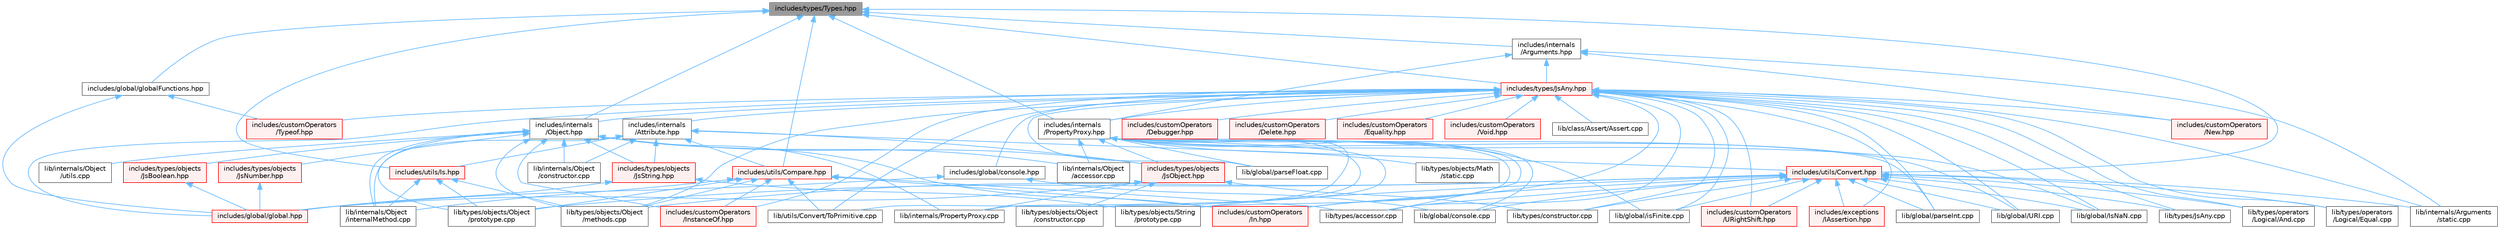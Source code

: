 digraph "includes/types/Types.hpp"
{
 // LATEX_PDF_SIZE
  bgcolor="transparent";
  edge [fontname=Helvetica,fontsize=10,labelfontname=Helvetica,labelfontsize=10];
  node [fontname=Helvetica,fontsize=10,shape=box,height=0.2,width=0.4];
  Node1 [id="Node000001",label="includes/types/Types.hpp",height=0.2,width=0.4,color="gray40", fillcolor="grey60", style="filled", fontcolor="black",tooltip=" "];
  Node1 -> Node2 [id="edge1_Node000001_Node000002",dir="back",color="steelblue1",style="solid",tooltip=" "];
  Node2 [id="Node000002",label="includes/global/globalFunctions.hpp",height=0.2,width=0.4,color="grey40", fillcolor="white", style="filled",URL="$globalFunctions_8hpp.html",tooltip=" "];
  Node2 -> Node3 [id="edge2_Node000002_Node000003",dir="back",color="steelblue1",style="solid",tooltip=" "];
  Node3 [id="Node000003",label="includes/customOperators\l/Typeof.hpp",height=0.2,width=0.4,color="red", fillcolor="#FFF0F0", style="filled",URL="$Typeof_8hpp.html",tooltip=" "];
  Node2 -> Node5 [id="edge3_Node000002_Node000005",dir="back",color="steelblue1",style="solid",tooltip=" "];
  Node5 [id="Node000005",label="includes/global/global.hpp",height=0.2,width=0.4,color="red", fillcolor="#FFF0F0", style="filled",URL="$global_8hpp.html",tooltip=" "];
  Node1 -> Node8 [id="edge4_Node000001_Node000008",dir="back",color="steelblue1",style="solid",tooltip=" "];
  Node8 [id="Node000008",label="includes/internals\l/Arguments.hpp",height=0.2,width=0.4,color="grey40", fillcolor="white", style="filled",URL="$Arguments_8hpp.html",tooltip=" "];
  Node8 -> Node9 [id="edge5_Node000008_Node000009",dir="back",color="steelblue1",style="solid",tooltip=" "];
  Node9 [id="Node000009",label="includes/customOperators\l/New.hpp",height=0.2,width=0.4,color="red", fillcolor="#FFF0F0", style="filled",URL="$New_8hpp.html",tooltip=" "];
  Node8 -> Node10 [id="edge6_Node000008_Node000010",dir="back",color="steelblue1",style="solid",tooltip=" "];
  Node10 [id="Node000010",label="includes/internals\l/PropertyProxy.hpp",height=0.2,width=0.4,color="grey40", fillcolor="white", style="filled",URL="$PropertyProxy_8hpp.html",tooltip=" "];
  Node10 -> Node11 [id="edge7_Node000010_Node000011",dir="back",color="steelblue1",style="solid",tooltip=" "];
  Node11 [id="Node000011",label="includes/types/objects\l/JsObject.hpp",height=0.2,width=0.4,color="red", fillcolor="#FFF0F0", style="filled",URL="$JsObject_8hpp.html",tooltip=" "];
  Node11 -> Node5 [id="edge8_Node000011_Node000005",dir="back",color="steelblue1",style="solid",tooltip=" "];
  Node11 -> Node33 [id="edge9_Node000011_Node000033",dir="back",color="steelblue1",style="solid",tooltip=" "];
  Node33 [id="Node000033",label="lib/internals/PropertyProxy.cpp",height=0.2,width=0.4,color="grey40", fillcolor="white", style="filled",URL="$PropertyProxy_8cpp.html",tooltip=" "];
  Node11 -> Node34 [id="edge10_Node000011_Node000034",dir="back",color="steelblue1",style="solid",tooltip=" "];
  Node34 [id="Node000034",label="lib/types/constructor.cpp",height=0.2,width=0.4,color="grey40", fillcolor="white", style="filled",URL="$types_2constructor_8cpp.html",tooltip=" "];
  Node11 -> Node26 [id="edge11_Node000011_Node000026",dir="back",color="steelblue1",style="solid",tooltip=" "];
  Node26 [id="Node000026",label="lib/types/objects/Object\l/constructor.cpp",height=0.2,width=0.4,color="grey40", fillcolor="white", style="filled",URL="$types_2objects_2Object_2constructor_8cpp.html",tooltip=" "];
  Node10 -> Node41 [id="edge12_Node000010_Node000041",dir="back",color="steelblue1",style="solid",tooltip=" "];
  Node41 [id="Node000041",label="lib/global/IsNaN.cpp",height=0.2,width=0.4,color="grey40", fillcolor="white", style="filled",URL="$IsNaN_8cpp.html",tooltip=" "];
  Node10 -> Node42 [id="edge13_Node000010_Node000042",dir="back",color="steelblue1",style="solid",tooltip=" "];
  Node42 [id="Node000042",label="lib/global/URI.cpp",height=0.2,width=0.4,color="grey40", fillcolor="white", style="filled",URL="$URI_8cpp.html",tooltip=" "];
  Node10 -> Node43 [id="edge14_Node000010_Node000043",dir="back",color="steelblue1",style="solid",tooltip=" "];
  Node43 [id="Node000043",label="lib/global/console.cpp",height=0.2,width=0.4,color="grey40", fillcolor="white", style="filled",URL="$console_8cpp.html",tooltip=" "];
  Node10 -> Node44 [id="edge15_Node000010_Node000044",dir="back",color="steelblue1",style="solid",tooltip=" "];
  Node44 [id="Node000044",label="lib/global/isFinite.cpp",height=0.2,width=0.4,color="grey40", fillcolor="white", style="filled",URL="$isFinite_8cpp.html",tooltip=" "];
  Node10 -> Node45 [id="edge16_Node000010_Node000045",dir="back",color="steelblue1",style="solid",tooltip=" "];
  Node45 [id="Node000045",label="lib/global/parseFloat.cpp",height=0.2,width=0.4,color="grey40", fillcolor="white", style="filled",URL="$parseFloat_8cpp.html",tooltip=" "];
  Node10 -> Node46 [id="edge17_Node000010_Node000046",dir="back",color="steelblue1",style="solid",tooltip=" "];
  Node46 [id="Node000046",label="lib/global/parseInt.cpp",height=0.2,width=0.4,color="grey40", fillcolor="white", style="filled",URL="$parseInt_8cpp.html",tooltip=" "];
  Node10 -> Node47 [id="edge18_Node000010_Node000047",dir="back",color="steelblue1",style="solid",tooltip=" "];
  Node47 [id="Node000047",label="lib/internals/Object\l/accessor.cpp",height=0.2,width=0.4,color="grey40", fillcolor="white", style="filled",URL="$internals_2Object_2accessor_8cpp.html",tooltip=" "];
  Node10 -> Node33 [id="edge19_Node000010_Node000033",dir="back",color="steelblue1",style="solid",tooltip=" "];
  Node10 -> Node19 [id="edge20_Node000010_Node000019",dir="back",color="steelblue1",style="solid",tooltip=" "];
  Node19 [id="Node000019",label="lib/types/accessor.cpp",height=0.2,width=0.4,color="grey40", fillcolor="white", style="filled",URL="$types_2accessor_8cpp.html",tooltip=" "];
  Node10 -> Node48 [id="edge21_Node000010_Node000048",dir="back",color="steelblue1",style="solid",tooltip=" "];
  Node48 [id="Node000048",label="lib/types/objects/Math\l/static.cpp",height=0.2,width=0.4,color="grey40", fillcolor="white", style="filled",URL="$types_2objects_2Math_2static_8cpp.html",tooltip=" "];
  Node10 -> Node26 [id="edge22_Node000010_Node000026",dir="back",color="steelblue1",style="solid",tooltip=" "];
  Node10 -> Node49 [id="edge23_Node000010_Node000049",dir="back",color="steelblue1",style="solid",tooltip=" "];
  Node49 [id="Node000049",label="lib/types/objects/String\l/prototype.cpp",height=0.2,width=0.4,color="grey40", fillcolor="white", style="filled",URL="$String_2prototype_8cpp.html",tooltip=" "];
  Node10 -> Node50 [id="edge24_Node000010_Node000050",dir="back",color="steelblue1",style="solid",tooltip=" "];
  Node50 [id="Node000050",label="lib/utils/Convert/ToPrimitive.cpp",height=0.2,width=0.4,color="grey40", fillcolor="white", style="filled",URL="$ToPrimitive_8cpp.html",tooltip=" "];
  Node8 -> Node51 [id="edge25_Node000008_Node000051",dir="back",color="steelblue1",style="solid",tooltip=" "];
  Node51 [id="Node000051",label="includes/types/JsAny.hpp",height=0.2,width=0.4,color="red", fillcolor="#FFF0F0", style="filled",URL="$JsAny_8hpp.html",tooltip=" "];
  Node51 -> Node52 [id="edge26_Node000051_Node000052",dir="back",color="steelblue1",style="solid",tooltip=" "];
  Node52 [id="Node000052",label="includes/customOperators\l/Debugger.hpp",height=0.2,width=0.4,color="red", fillcolor="#FFF0F0", style="filled",URL="$Debugger_8hpp.html",tooltip=" "];
  Node51 -> Node53 [id="edge27_Node000051_Node000053",dir="back",color="steelblue1",style="solid",tooltip=" "];
  Node53 [id="Node000053",label="includes/customOperators\l/Delete.hpp",height=0.2,width=0.4,color="red", fillcolor="#FFF0F0", style="filled",URL="$Delete_8hpp.html",tooltip=" "];
  Node51 -> Node54 [id="edge28_Node000051_Node000054",dir="back",color="steelblue1",style="solid",tooltip=" "];
  Node54 [id="Node000054",label="includes/customOperators\l/Equality.hpp",height=0.2,width=0.4,color="red", fillcolor="#FFF0F0", style="filled",URL="$Equality_8hpp.html",tooltip=" "];
  Node51 -> Node55 [id="edge29_Node000051_Node000055",dir="back",color="steelblue1",style="solid",tooltip=" "];
  Node55 [id="Node000055",label="includes/customOperators\l/In.hpp",height=0.2,width=0.4,color="red", fillcolor="#FFF0F0", style="filled",URL="$In_8hpp.html",tooltip=" "];
  Node51 -> Node56 [id="edge30_Node000051_Node000056",dir="back",color="steelblue1",style="solid",tooltip=" "];
  Node56 [id="Node000056",label="includes/customOperators\l/InstanceOf.hpp",height=0.2,width=0.4,color="red", fillcolor="#FFF0F0", style="filled",URL="$InstanceOf_8hpp.html",tooltip=" "];
  Node51 -> Node9 [id="edge31_Node000051_Node000009",dir="back",color="steelblue1",style="solid",tooltip=" "];
  Node51 -> Node3 [id="edge32_Node000051_Node000003",dir="back",color="steelblue1",style="solid",tooltip=" "];
  Node51 -> Node57 [id="edge33_Node000051_Node000057",dir="back",color="steelblue1",style="solid",tooltip=" "];
  Node57 [id="Node000057",label="includes/customOperators\l/URightShift.hpp",height=0.2,width=0.4,color="red", fillcolor="#FFF0F0", style="filled",URL="$URightShift_8hpp.html",tooltip=" "];
  Node51 -> Node58 [id="edge34_Node000051_Node000058",dir="back",color="steelblue1",style="solid",tooltip=" "];
  Node58 [id="Node000058",label="includes/customOperators\l/Void.hpp",height=0.2,width=0.4,color="red", fillcolor="#FFF0F0", style="filled",URL="$Void_8hpp.html",tooltip=" "];
  Node51 -> Node59 [id="edge35_Node000051_Node000059",dir="back",color="steelblue1",style="solid",tooltip=" "];
  Node59 [id="Node000059",label="includes/exceptions\l/IAssertion.hpp",height=0.2,width=0.4,color="red", fillcolor="#FFF0F0", style="filled",URL="$IAssertion_8hpp.html",tooltip=" "];
  Node51 -> Node62 [id="edge36_Node000051_Node000062",dir="back",color="steelblue1",style="solid",tooltip=" "];
  Node62 [id="Node000062",label="includes/global/console.hpp",height=0.2,width=0.4,color="grey40", fillcolor="white", style="filled",URL="$console_8hpp.html",tooltip=" "];
  Node62 -> Node5 [id="edge37_Node000062_Node000005",dir="back",color="steelblue1",style="solid",tooltip=" "];
  Node62 -> Node43 [id="edge38_Node000062_Node000043",dir="back",color="steelblue1",style="solid",tooltip=" "];
  Node51 -> Node5 [id="edge39_Node000051_Node000005",dir="back",color="steelblue1",style="solid",tooltip=" "];
  Node51 -> Node63 [id="edge40_Node000051_Node000063",dir="back",color="steelblue1",style="solid",tooltip=" "];
  Node63 [id="Node000063",label="includes/internals\l/Attribute.hpp",height=0.2,width=0.4,color="grey40", fillcolor="white", style="filled",URL="$Attribute_8hpp.html",tooltip=" "];
  Node63 -> Node11 [id="edge41_Node000063_Node000011",dir="back",color="steelblue1",style="solid",tooltip=" "];
  Node63 -> Node64 [id="edge42_Node000063_Node000064",dir="back",color="steelblue1",style="solid",tooltip=" "];
  Node64 [id="Node000064",label="includes/types/objects\l/JsString.hpp",height=0.2,width=0.4,color="red", fillcolor="#FFF0F0", style="filled",URL="$JsString_8hpp.html",tooltip=" "];
  Node64 -> Node5 [id="edge43_Node000064_Node000005",dir="back",color="steelblue1",style="solid",tooltip=" "];
  Node64 -> Node49 [id="edge44_Node000064_Node000049",dir="back",color="steelblue1",style="solid",tooltip=" "];
  Node63 -> Node66 [id="edge45_Node000063_Node000066",dir="back",color="steelblue1",style="solid",tooltip=" "];
  Node66 [id="Node000066",label="includes/utils/Compare.hpp",height=0.2,width=0.4,color="red", fillcolor="#FFF0F0", style="filled",URL="$Compare_8hpp.html",tooltip=" "];
  Node66 -> Node55 [id="edge46_Node000066_Node000055",dir="back",color="steelblue1",style="solid",tooltip=" "];
  Node66 -> Node56 [id="edge47_Node000066_Node000056",dir="back",color="steelblue1",style="solid",tooltip=" "];
  Node66 -> Node67 [id="edge48_Node000066_Node000067",dir="back",color="steelblue1",style="solid",tooltip=" "];
  Node67 [id="Node000067",label="lib/internals/Object\l/internalMethod.cpp",height=0.2,width=0.4,color="grey40", fillcolor="white", style="filled",URL="$internals_2Object_2internalMethod_8cpp.html",tooltip=" "];
  Node66 -> Node19 [id="edge49_Node000066_Node000019",dir="back",color="steelblue1",style="solid",tooltip=" "];
  Node66 -> Node27 [id="edge50_Node000066_Node000027",dir="back",color="steelblue1",style="solid",tooltip=" "];
  Node27 [id="Node000027",label="lib/types/objects/Object\l/methods.cpp",height=0.2,width=0.4,color="grey40", fillcolor="white", style="filled",URL="$Object_2methods_8cpp.html",tooltip=" "];
  Node66 -> Node28 [id="edge51_Node000066_Node000028",dir="back",color="steelblue1",style="solid",tooltip=" "];
  Node28 [id="Node000028",label="lib/types/objects/Object\l/prototype.cpp",height=0.2,width=0.4,color="grey40", fillcolor="white", style="filled",URL="$Object_2prototype_8cpp.html",tooltip=" "];
  Node66 -> Node50 [id="edge52_Node000066_Node000050",dir="back",color="steelblue1",style="solid",tooltip=" "];
  Node63 -> Node68 [id="edge53_Node000063_Node000068",dir="back",color="steelblue1",style="solid",tooltip=" "];
  Node68 [id="Node000068",label="includes/utils/Convert.hpp",height=0.2,width=0.4,color="red", fillcolor="#FFF0F0", style="filled",URL="$Convert_8hpp.html",tooltip=" "];
  Node68 -> Node55 [id="edge54_Node000068_Node000055",dir="back",color="steelblue1",style="solid",tooltip=" "];
  Node68 -> Node57 [id="edge55_Node000068_Node000057",dir="back",color="steelblue1",style="solid",tooltip=" "];
  Node68 -> Node59 [id="edge56_Node000068_Node000059",dir="back",color="steelblue1",style="solid",tooltip=" "];
  Node68 -> Node41 [id="edge57_Node000068_Node000041",dir="back",color="steelblue1",style="solid",tooltip=" "];
  Node68 -> Node42 [id="edge58_Node000068_Node000042",dir="back",color="steelblue1",style="solid",tooltip=" "];
  Node68 -> Node43 [id="edge59_Node000068_Node000043",dir="back",color="steelblue1",style="solid",tooltip=" "];
  Node68 -> Node44 [id="edge60_Node000068_Node000044",dir="back",color="steelblue1",style="solid",tooltip=" "];
  Node68 -> Node46 [id="edge61_Node000068_Node000046",dir="back",color="steelblue1",style="solid",tooltip=" "];
  Node68 -> Node18 [id="edge62_Node000068_Node000018",dir="back",color="steelblue1",style="solid",tooltip=" "];
  Node18 [id="Node000018",label="lib/internals/Arguments\l/static.cpp",height=0.2,width=0.4,color="grey40", fillcolor="white", style="filled",URL="$internals_2Arguments_2static_8cpp.html",tooltip=" "];
  Node68 -> Node72 [id="edge63_Node000068_Node000072",dir="back",color="steelblue1",style="solid",tooltip=" "];
  Node72 [id="Node000072",label="lib/types/JsAny.cpp",height=0.2,width=0.4,color="grey40", fillcolor="white", style="filled",URL="$JsAny_8cpp.html",tooltip=" "];
  Node68 -> Node19 [id="edge64_Node000068_Node000019",dir="back",color="steelblue1",style="solid",tooltip=" "];
  Node68 -> Node34 [id="edge65_Node000068_Node000034",dir="back",color="steelblue1",style="solid",tooltip=" "];
  Node68 -> Node27 [id="edge66_Node000068_Node000027",dir="back",color="steelblue1",style="solid",tooltip=" "];
  Node68 -> Node28 [id="edge67_Node000068_Node000028",dir="back",color="steelblue1",style="solid",tooltip=" "];
  Node68 -> Node49 [id="edge68_Node000068_Node000049",dir="back",color="steelblue1",style="solid",tooltip=" "];
  Node68 -> Node75 [id="edge69_Node000068_Node000075",dir="back",color="steelblue1",style="solid",tooltip=" "];
  Node75 [id="Node000075",label="lib/types/operators\l/Logical/And.cpp",height=0.2,width=0.4,color="grey40", fillcolor="white", style="filled",URL="$Logical_2And_8cpp.html",tooltip=" "];
  Node68 -> Node76 [id="edge70_Node000068_Node000076",dir="back",color="steelblue1",style="solid",tooltip=" "];
  Node76 [id="Node000076",label="lib/types/operators\l/Logical/Equal.cpp",height=0.2,width=0.4,color="grey40", fillcolor="white", style="filled",URL="$Equal_8cpp.html",tooltip=" "];
  Node63 -> Node105 [id="edge71_Node000063_Node000105",dir="back",color="steelblue1",style="solid",tooltip=" "];
  Node105 [id="Node000105",label="includes/utils/Is.hpp",height=0.2,width=0.4,color="red", fillcolor="#FFF0F0", style="filled",URL="$Is_8hpp.html",tooltip=" "];
  Node105 -> Node67 [id="edge72_Node000105_Node000067",dir="back",color="steelblue1",style="solid",tooltip=" "];
  Node105 -> Node27 [id="edge73_Node000105_Node000027",dir="back",color="steelblue1",style="solid",tooltip=" "];
  Node105 -> Node28 [id="edge74_Node000105_Node000028",dir="back",color="steelblue1",style="solid",tooltip=" "];
  Node63 -> Node106 [id="edge75_Node000063_Node000106",dir="back",color="steelblue1",style="solid",tooltip=" "];
  Node106 [id="Node000106",label="lib/internals/Object\l/constructor.cpp",height=0.2,width=0.4,color="grey40", fillcolor="white", style="filled",URL="$internals_2Object_2constructor_8cpp.html",tooltip=" "];
  Node63 -> Node67 [id="edge76_Node000063_Node000067",dir="back",color="steelblue1",style="solid",tooltip=" "];
  Node51 -> Node107 [id="edge77_Node000051_Node000107",dir="back",color="steelblue1",style="solid",tooltip=" "];
  Node107 [id="Node000107",label="includes/internals\l/Object.hpp",height=0.2,width=0.4,color="grey40", fillcolor="white", style="filled",URL="$Object_8hpp.html",tooltip=" "];
  Node107 -> Node55 [id="edge78_Node000107_Node000055",dir="back",color="steelblue1",style="solid",tooltip=" "];
  Node107 -> Node56 [id="edge79_Node000107_Node000056",dir="back",color="steelblue1",style="solid",tooltip=" "];
  Node107 -> Node108 [id="edge80_Node000107_Node000108",dir="back",color="steelblue1",style="solid",tooltip=" "];
  Node108 [id="Node000108",label="includes/types/objects\l/JsBoolean.hpp",height=0.2,width=0.4,color="red", fillcolor="#FFF0F0", style="filled",URL="$JsBoolean_8hpp.html",tooltip=" "];
  Node108 -> Node5 [id="edge81_Node000108_Node000005",dir="back",color="steelblue1",style="solid",tooltip=" "];
  Node107 -> Node109 [id="edge82_Node000107_Node000109",dir="back",color="steelblue1",style="solid",tooltip=" "];
  Node109 [id="Node000109",label="includes/types/objects\l/JsNumber.hpp",height=0.2,width=0.4,color="red", fillcolor="#FFF0F0", style="filled",URL="$JsNumber_8hpp.html",tooltip=" "];
  Node109 -> Node5 [id="edge83_Node000109_Node000005",dir="back",color="steelblue1",style="solid",tooltip=" "];
  Node107 -> Node11 [id="edge84_Node000107_Node000011",dir="back",color="steelblue1",style="solid",tooltip=" "];
  Node107 -> Node64 [id="edge85_Node000107_Node000064",dir="back",color="steelblue1",style="solid",tooltip=" "];
  Node107 -> Node47 [id="edge86_Node000107_Node000047",dir="back",color="steelblue1",style="solid",tooltip=" "];
  Node107 -> Node106 [id="edge87_Node000107_Node000106",dir="back",color="steelblue1",style="solid",tooltip=" "];
  Node107 -> Node67 [id="edge88_Node000107_Node000067",dir="back",color="steelblue1",style="solid",tooltip=" "];
  Node107 -> Node110 [id="edge89_Node000107_Node000110",dir="back",color="steelblue1",style="solid",tooltip=" "];
  Node110 [id="Node000110",label="lib/internals/Object\l/utils.cpp",height=0.2,width=0.4,color="grey40", fillcolor="white", style="filled",URL="$utils_8cpp.html",tooltip=" "];
  Node107 -> Node33 [id="edge90_Node000107_Node000033",dir="back",color="steelblue1",style="solid",tooltip=" "];
  Node107 -> Node27 [id="edge91_Node000107_Node000027",dir="back",color="steelblue1",style="solid",tooltip=" "];
  Node107 -> Node28 [id="edge92_Node000107_Node000028",dir="back",color="steelblue1",style="solid",tooltip=" "];
  Node51 -> Node10 [id="edge93_Node000051_Node000010",dir="back",color="steelblue1",style="solid",tooltip=" "];
  Node51 -> Node7 [id="edge94_Node000051_Node000007",dir="back",color="steelblue1",style="solid",tooltip=" "];
  Node7 [id="Node000007",label="lib/class/Assert/Assert.cpp",height=0.2,width=0.4,color="grey40", fillcolor="white", style="filled",URL="$Assert_8cpp.html",tooltip=" "];
  Node51 -> Node41 [id="edge95_Node000051_Node000041",dir="back",color="steelblue1",style="solid",tooltip=" "];
  Node51 -> Node42 [id="edge96_Node000051_Node000042",dir="back",color="steelblue1",style="solid",tooltip=" "];
  Node51 -> Node44 [id="edge97_Node000051_Node000044",dir="back",color="steelblue1",style="solid",tooltip=" "];
  Node51 -> Node45 [id="edge98_Node000051_Node000045",dir="back",color="steelblue1",style="solid",tooltip=" "];
  Node51 -> Node46 [id="edge99_Node000051_Node000046",dir="back",color="steelblue1",style="solid",tooltip=" "];
  Node51 -> Node18 [id="edge100_Node000051_Node000018",dir="back",color="steelblue1",style="solid",tooltip=" "];
  Node51 -> Node72 [id="edge101_Node000051_Node000072",dir="back",color="steelblue1",style="solid",tooltip=" "];
  Node51 -> Node19 [id="edge102_Node000051_Node000019",dir="back",color="steelblue1",style="solid",tooltip=" "];
  Node51 -> Node34 [id="edge103_Node000051_Node000034",dir="back",color="steelblue1",style="solid",tooltip=" "];
  Node51 -> Node27 [id="edge104_Node000051_Node000027",dir="back",color="steelblue1",style="solid",tooltip=" "];
  Node51 -> Node75 [id="edge105_Node000051_Node000075",dir="back",color="steelblue1",style="solid",tooltip=" "];
  Node51 -> Node76 [id="edge106_Node000051_Node000076",dir="back",color="steelblue1",style="solid",tooltip=" "];
  Node51 -> Node50 [id="edge107_Node000051_Node000050",dir="back",color="steelblue1",style="solid",tooltip=" "];
  Node8 -> Node18 [id="edge108_Node000008_Node000018",dir="back",color="steelblue1",style="solid",tooltip=" "];
  Node1 -> Node107 [id="edge109_Node000001_Node000107",dir="back",color="steelblue1",style="solid",tooltip=" "];
  Node1 -> Node10 [id="edge110_Node000001_Node000010",dir="back",color="steelblue1",style="solid",tooltip=" "];
  Node1 -> Node51 [id="edge111_Node000001_Node000051",dir="back",color="steelblue1",style="solid",tooltip=" "];
  Node1 -> Node66 [id="edge112_Node000001_Node000066",dir="back",color="steelblue1",style="solid",tooltip=" "];
  Node1 -> Node68 [id="edge113_Node000001_Node000068",dir="back",color="steelblue1",style="solid",tooltip=" "];
  Node1 -> Node105 [id="edge114_Node000001_Node000105",dir="back",color="steelblue1",style="solid",tooltip=" "];
}
